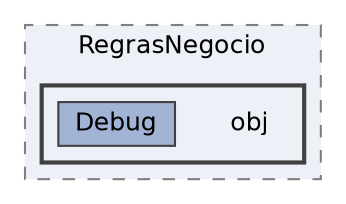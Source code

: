 digraph "C:/Users/plmrj/Desktop/POO_T1_Código/TP_GCondominios/RegrasNegocio/obj"
{
 // LATEX_PDF_SIZE
  bgcolor="transparent";
  edge [fontname=Helvetica,fontsize=12,labelfontname=Helvetica,labelfontsize=10];
  node [fontname=Helvetica,fontsize=12,shape=box,height=0.2,width=0.4];
  compound=true
  subgraph clusterdir_1e36dc6d1a649eae2964c75c7f8267d3 {
    graph [ bgcolor="#edf0f7", pencolor="grey50", label="RegrasNegocio", fontname=Helvetica,fontsize=12 style="filled,dashed", URL="dir_1e36dc6d1a649eae2964c75c7f8267d3.html",tooltip=""]
  subgraph clusterdir_e36c8ef43a38bd451d157d04fab4a0c4 {
    graph [ bgcolor="#edf0f7", pencolor="grey25", label="", fontname=Helvetica,fontsize=12 style="filled,bold", URL="dir_e36c8ef43a38bd451d157d04fab4a0c4.html",tooltip=""]
    dir_e36c8ef43a38bd451d157d04fab4a0c4 [shape=plaintext, label="obj"];
  dir_7343d2022d149e42c02c5af43fb96497 [label="Debug", fillcolor="#a2b4d6", color="grey25", style="filled", URL="dir_7343d2022d149e42c02c5af43fb96497.html",tooltip=""];
  }
  }
}
